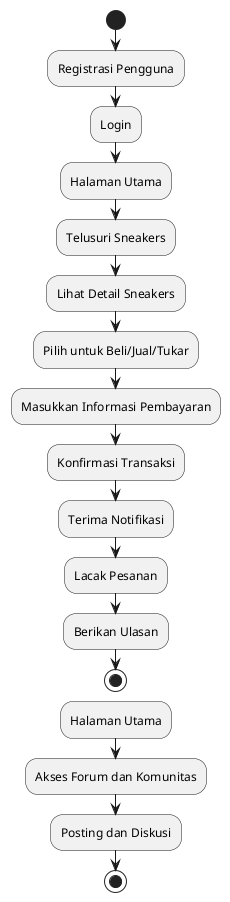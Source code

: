 @startuml
    start
    :Registrasi Pengguna;
    :Login;
    :Halaman Utama;
    :Telusuri Sneakers;
    :Lihat Detail Sneakers;
    :Pilih untuk Beli/Jual/Tukar;
    :Masukkan Informasi Pembayaran;
    :Konfirmasi Transaksi;
    :Terima Notifikasi;
    :Lacak Pesanan;
    :Berikan Ulasan;
    stop

    :Halaman Utama;
    :Akses Forum dan Komunitas;
    :Posting dan Diskusi;
    stop
@enduml
